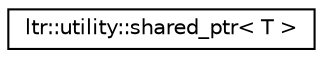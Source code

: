 digraph G
{
  edge [fontname="Helvetica",fontsize="10",labelfontname="Helvetica",labelfontsize="10"];
  node [fontname="Helvetica",fontsize="10",shape=record];
  rankdir="LR";
  Node1 [label="ltr::utility::shared_ptr\< T \>",height=0.2,width=0.4,color="black", fillcolor="white", style="filled",URL="$classltr_1_1utility_1_1shared__ptr.html"];
}
